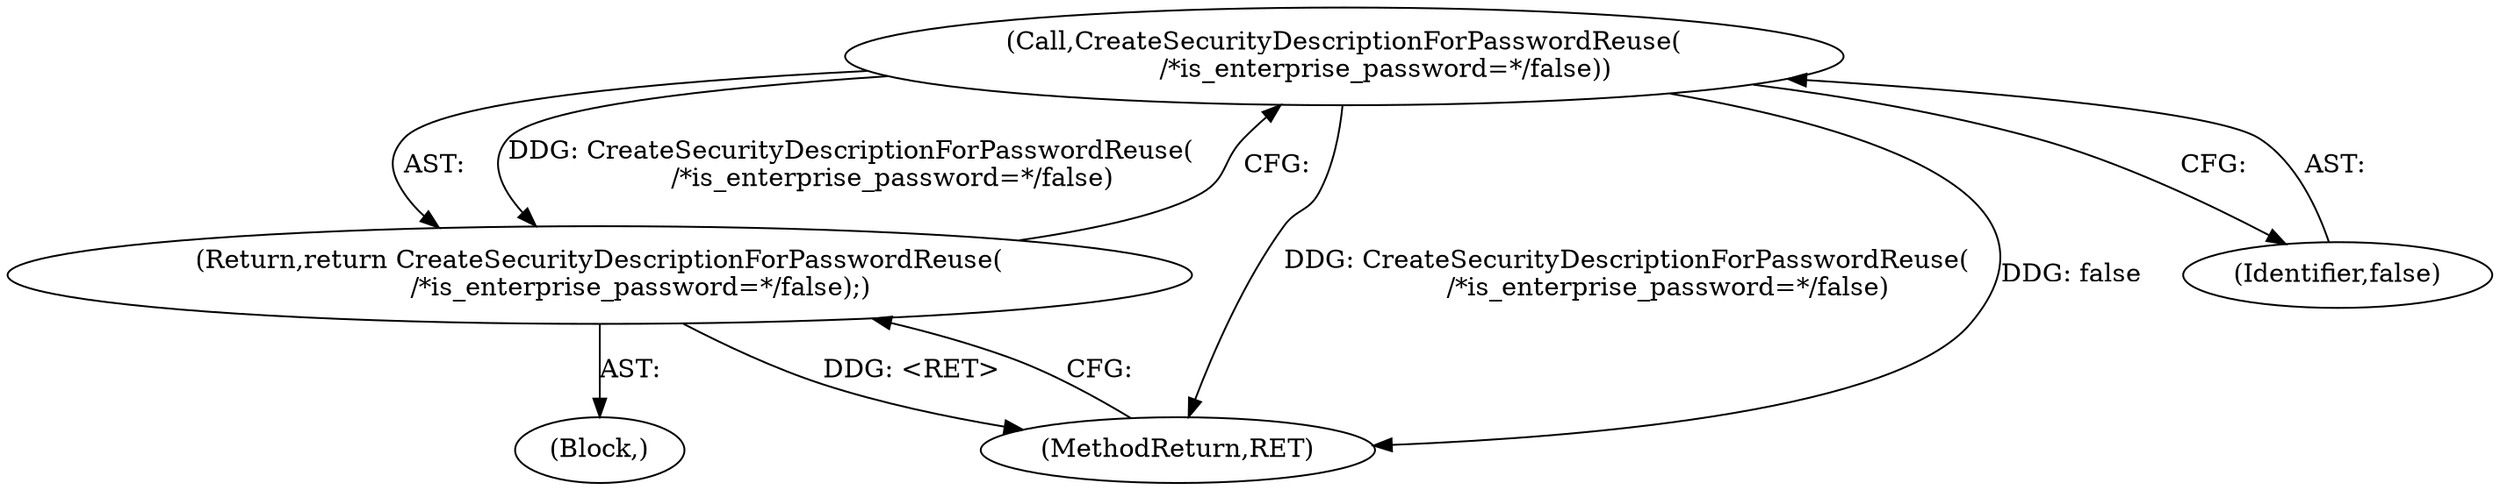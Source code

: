digraph "1_Chrome_7cde8513c12a6e8ec5d1d1eb1cfd078d9adad3ef_5@del" {
"1000139" [label="(Call,CreateSecurityDescriptionForPasswordReuse(\n          /*is_enterprise_password=*/false))"];
"1000138" [label="(Return,return CreateSecurityDescriptionForPasswordReuse(\n          /*is_enterprise_password=*/false);)"];
"1000211" [label="(MethodReturn,RET)"];
"1000140" [label="(Identifier,false)"];
"1000138" [label="(Return,return CreateSecurityDescriptionForPasswordReuse(\n          /*is_enterprise_password=*/false);)"];
"1000139" [label="(Call,CreateSecurityDescriptionForPasswordReuse(\n          /*is_enterprise_password=*/false))"];
"1000116" [label="(Block,)"];
"1000139" -> "1000138"  [label="AST: "];
"1000139" -> "1000140"  [label="CFG: "];
"1000140" -> "1000139"  [label="AST: "];
"1000138" -> "1000139"  [label="CFG: "];
"1000139" -> "1000211"  [label="DDG: CreateSecurityDescriptionForPasswordReuse(\n          /*is_enterprise_password=*/false)"];
"1000139" -> "1000211"  [label="DDG: false"];
"1000139" -> "1000138"  [label="DDG: CreateSecurityDescriptionForPasswordReuse(\n          /*is_enterprise_password=*/false)"];
"1000138" -> "1000116"  [label="AST: "];
"1000211" -> "1000138"  [label="CFG: "];
"1000138" -> "1000211"  [label="DDG: <RET>"];
}
